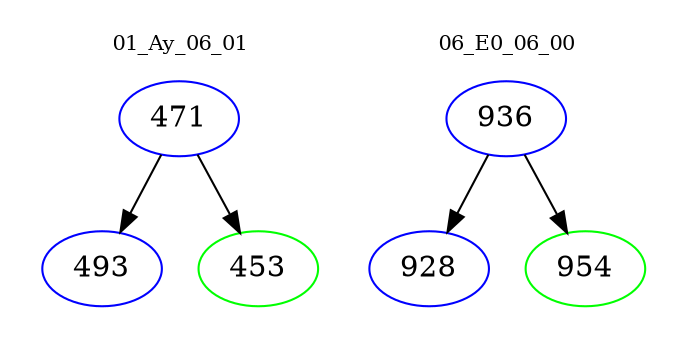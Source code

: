 digraph{
subgraph cluster_0 {
color = white
label = "01_Ay_06_01";
fontsize=10;
T0_471 [label="471", color="blue"]
T0_471 -> T0_493 [color="black"]
T0_493 [label="493", color="blue"]
T0_471 -> T0_453 [color="black"]
T0_453 [label="453", color="green"]
}
subgraph cluster_1 {
color = white
label = "06_E0_06_00";
fontsize=10;
T1_936 [label="936", color="blue"]
T1_936 -> T1_928 [color="black"]
T1_928 [label="928", color="blue"]
T1_936 -> T1_954 [color="black"]
T1_954 [label="954", color="green"]
}
}
